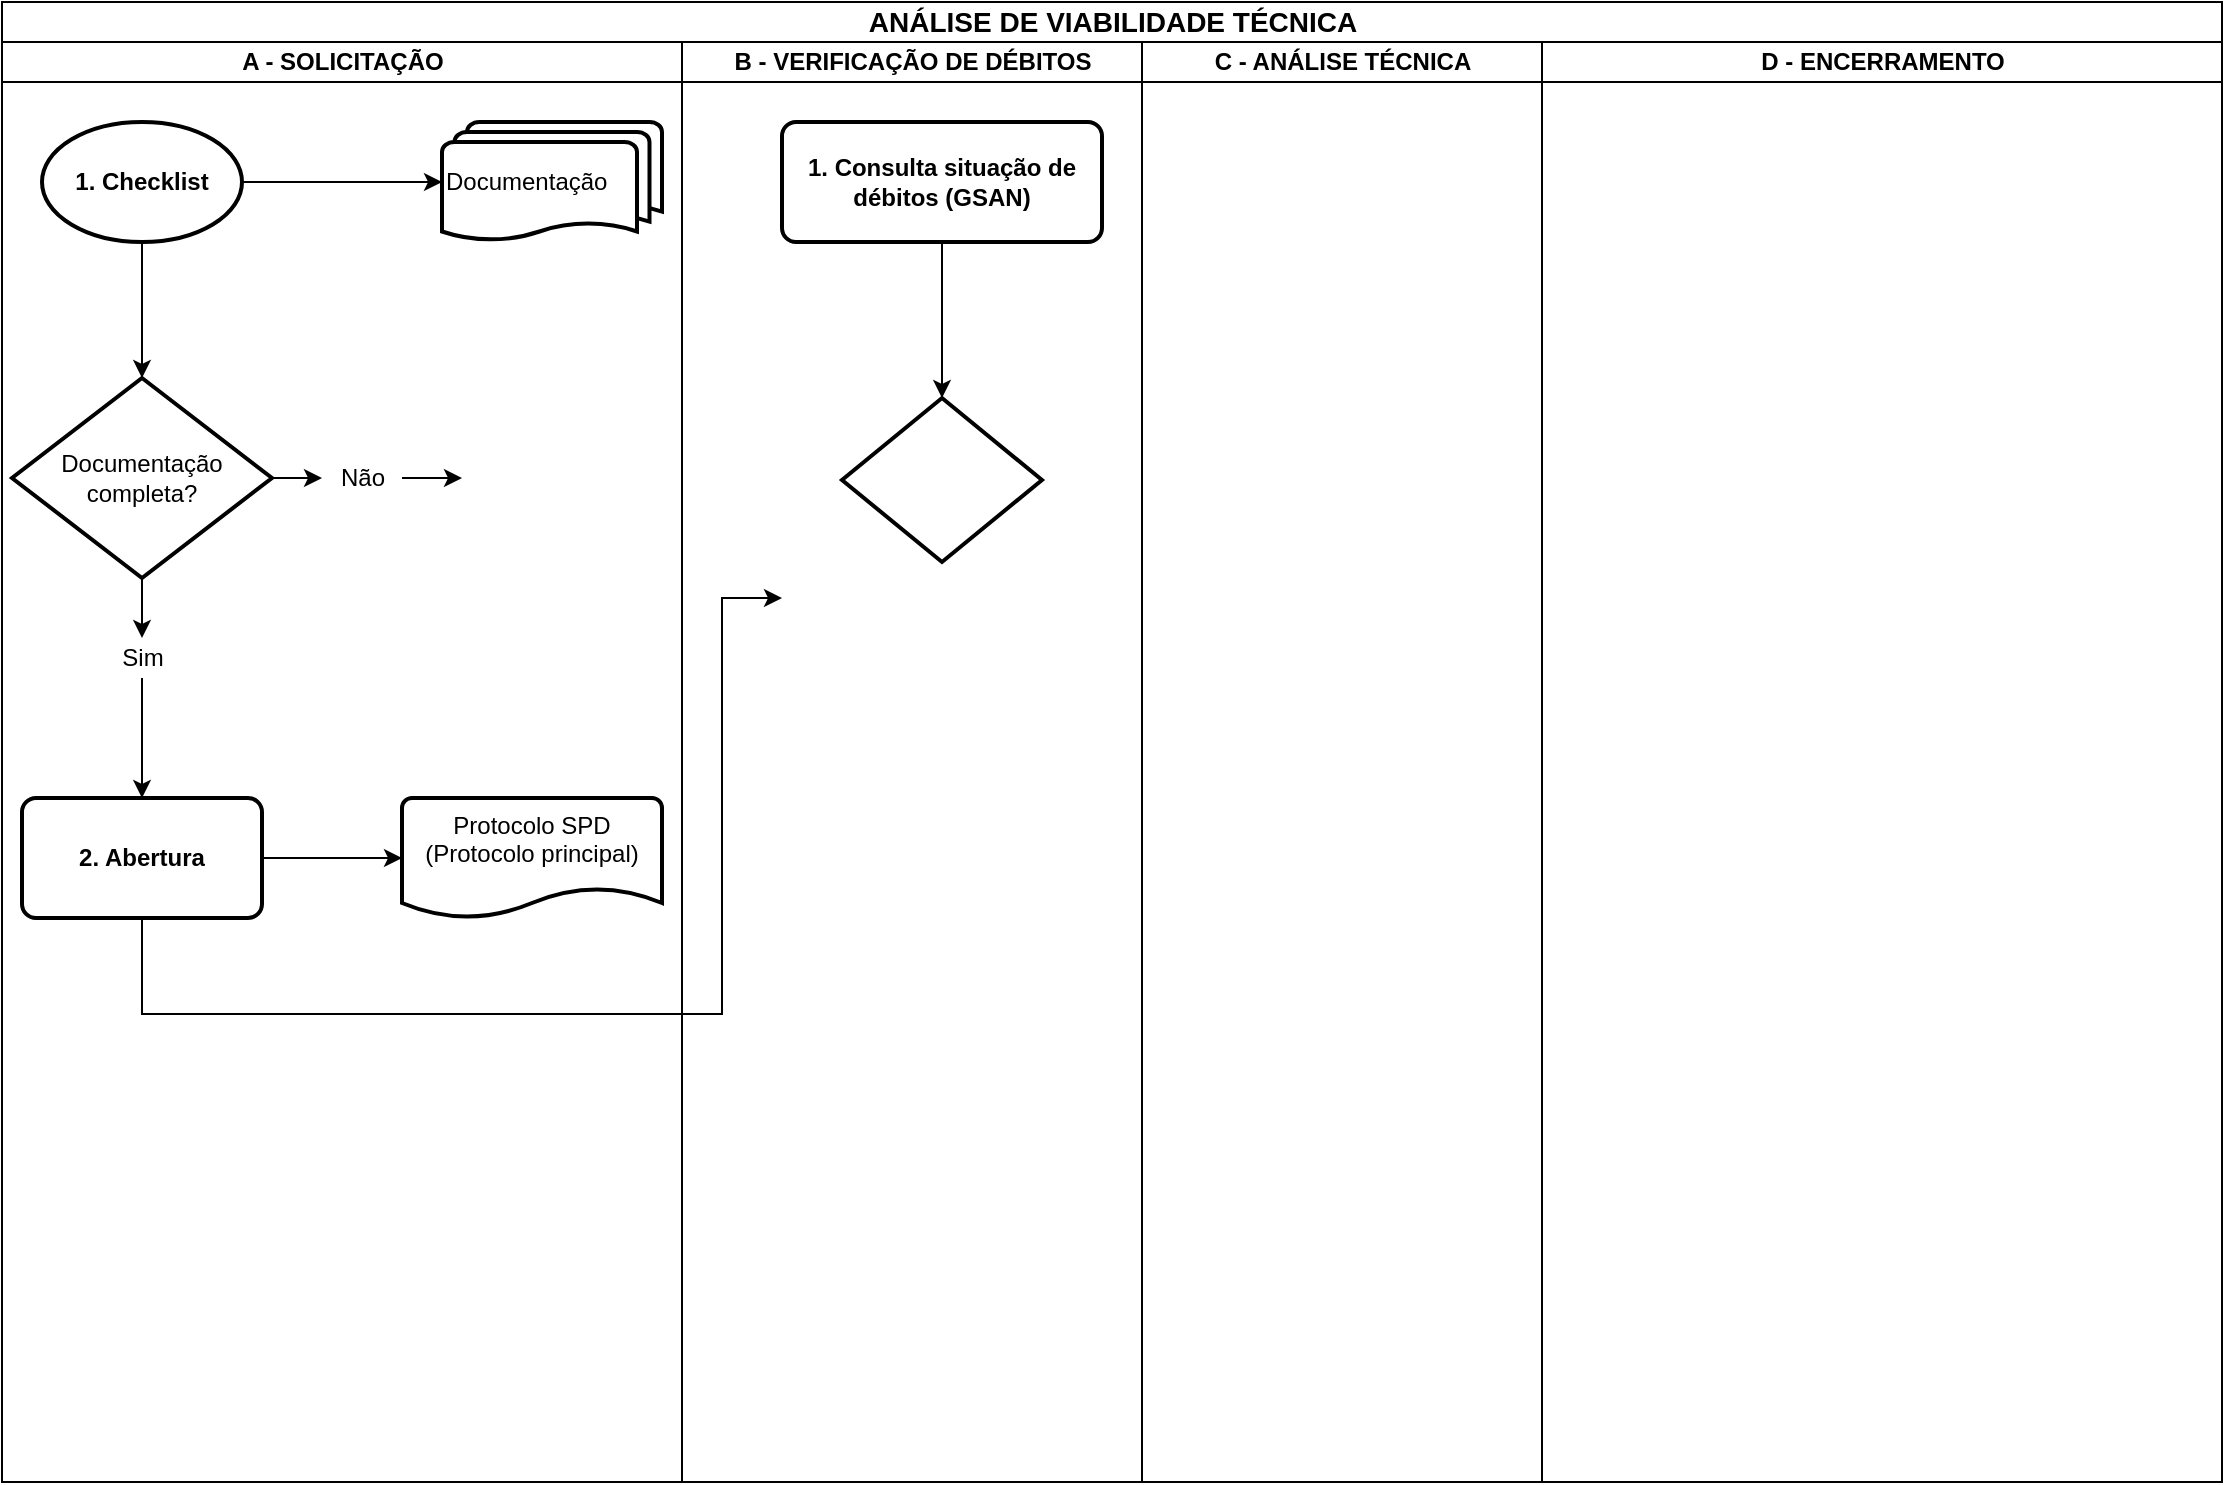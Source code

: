 <mxfile version="12.2.0" type="github" pages="1">
  <diagram id="ghhylSFfgHjQgVcrPekR" name="Page-1">
    <mxGraphModel dx="928" dy="552" grid="1" gridSize="10" guides="1" tooltips="1" connect="1" arrows="1" fold="1" page="1" pageScale="1" pageWidth="850" pageHeight="1100" math="0" shadow="0">
      <root>
        <mxCell id="0"/>
        <mxCell id="1" parent="0"/>
        <mxCell id="JzE6JeNeijgl-ERopNni-44" value="&lt;font style=&quot;font-size: 14px&quot;&gt;ANÁLISE DE VIABILIDADE TÉCNICA&lt;/font&gt;" style="swimlane;html=1;childLayout=stackLayout;resizeParent=1;resizeParentMax=0;startSize=20;fontFamily=Arial;" vertex="1" parent="1">
          <mxGeometry x="20" y="22" width="1110" height="740" as="geometry"/>
        </mxCell>
        <mxCell id="JzE6JeNeijgl-ERopNni-63" value="" style="edgeStyle=orthogonalEdgeStyle;rounded=0;orthogonalLoop=1;jettySize=auto;html=1;fontFamily=Arial;entryX=0;entryY=0.5;entryDx=0;entryDy=0;" edge="1" parent="JzE6JeNeijgl-ERopNni-44" source="JzE6JeNeijgl-ERopNni-53">
          <mxGeometry relative="1" as="geometry">
            <mxPoint x="390" y="298" as="targetPoint"/>
            <Array as="points">
              <mxPoint x="70" y="506"/>
              <mxPoint x="360" y="506"/>
              <mxPoint x="360" y="298"/>
            </Array>
          </mxGeometry>
        </mxCell>
        <mxCell id="JzE6JeNeijgl-ERopNni-45" value="A - SOLICITAÇÃO" style="swimlane;html=1;startSize=20;fontFamily=Arial;" vertex="1" parent="JzE6JeNeijgl-ERopNni-44">
          <mxGeometry y="20" width="340" height="720" as="geometry"/>
        </mxCell>
        <mxCell id="JzE6JeNeijgl-ERopNni-52" value="" style="edgeStyle=orthogonalEdgeStyle;rounded=0;orthogonalLoop=1;jettySize=auto;html=1;fontFamily=Arial;" edge="1" parent="JzE6JeNeijgl-ERopNni-45" source="JzE6JeNeijgl-ERopNni-50" target="JzE6JeNeijgl-ERopNni-67">
          <mxGeometry relative="1" as="geometry">
            <mxPoint x="110" y="150" as="targetPoint"/>
          </mxGeometry>
        </mxCell>
        <mxCell id="JzE6JeNeijgl-ERopNni-59" style="edgeStyle=orthogonalEdgeStyle;rounded=0;orthogonalLoop=1;jettySize=auto;html=1;entryX=0;entryY=0.5;entryDx=0;entryDy=0;entryPerimeter=0;fontFamily=Arial;" edge="1" parent="JzE6JeNeijgl-ERopNni-45" source="JzE6JeNeijgl-ERopNni-50" target="JzE6JeNeijgl-ERopNni-58">
          <mxGeometry relative="1" as="geometry"/>
        </mxCell>
        <mxCell id="JzE6JeNeijgl-ERopNni-50" value="1. Checklist" style="strokeWidth=2;html=1;shape=mxgraph.flowchart.start_1;whiteSpace=wrap;fontFamily=Arial;fontStyle=1" vertex="1" parent="JzE6JeNeijgl-ERopNni-45">
          <mxGeometry x="20" y="40" width="100" height="60" as="geometry"/>
        </mxCell>
        <mxCell id="JzE6JeNeijgl-ERopNni-56" value="" style="edgeStyle=orthogonalEdgeStyle;rounded=0;orthogonalLoop=1;jettySize=auto;html=1;fontFamily=Arial;entryX=0;entryY=0.5;entryDx=0;entryDy=0;entryPerimeter=0;" edge="1" parent="JzE6JeNeijgl-ERopNni-45" source="JzE6JeNeijgl-ERopNni-53" target="JzE6JeNeijgl-ERopNni-57">
          <mxGeometry relative="1" as="geometry">
            <mxPoint x="250" y="408" as="targetPoint"/>
          </mxGeometry>
        </mxCell>
        <mxCell id="JzE6JeNeijgl-ERopNni-53" value="2. Abertura" style="rounded=1;whiteSpace=wrap;html=1;absoluteArcSize=1;arcSize=14;strokeWidth=2;fontFamily=Arial;fontStyle=1" vertex="1" parent="JzE6JeNeijgl-ERopNni-45">
          <mxGeometry x="10" y="378" width="120" height="60" as="geometry"/>
        </mxCell>
        <mxCell id="JzE6JeNeijgl-ERopNni-57" value="&lt;div&gt;Protocolo SPD&lt;/div&gt;&lt;div&gt;(Protocolo principal)&lt;br&gt;&lt;/div&gt;" style="strokeWidth=2;html=1;shape=mxgraph.flowchart.document2;whiteSpace=wrap;size=0.25;fontFamily=Arial;verticalAlign=top;" vertex="1" parent="JzE6JeNeijgl-ERopNni-45">
          <mxGeometry x="200" y="378" width="130" height="60" as="geometry"/>
        </mxCell>
        <mxCell id="JzE6JeNeijgl-ERopNni-58" value="&lt;div align=&quot;left&quot;&gt;Documentação&lt;/div&gt;" style="strokeWidth=2;html=1;shape=mxgraph.flowchart.multi-document;whiteSpace=wrap;fontFamily=Arial;align=left;verticalAlign=middle;" vertex="1" parent="JzE6JeNeijgl-ERopNni-45">
          <mxGeometry x="220" y="40" width="110" height="60" as="geometry"/>
        </mxCell>
        <mxCell id="JzE6JeNeijgl-ERopNni-68" style="edgeStyle=orthogonalEdgeStyle;rounded=0;orthogonalLoop=1;jettySize=auto;html=1;entryX=0.5;entryY=0;entryDx=0;entryDy=0;fontFamily=Arial;" edge="1" parent="JzE6JeNeijgl-ERopNni-45" source="JzE6JeNeijgl-ERopNni-69" target="JzE6JeNeijgl-ERopNni-53">
          <mxGeometry relative="1" as="geometry"/>
        </mxCell>
        <mxCell id="JzE6JeNeijgl-ERopNni-67" value="Documentação completa?" style="strokeWidth=2;html=1;shape=mxgraph.flowchart.decision;whiteSpace=wrap;fontFamily=Arial;" vertex="1" parent="JzE6JeNeijgl-ERopNni-45">
          <mxGeometry x="5" y="168" width="130" height="100" as="geometry"/>
        </mxCell>
        <mxCell id="JzE6JeNeijgl-ERopNni-69" value="Sim" style="text;html=1;resizable=0;autosize=1;align=center;verticalAlign=middle;points=[];fillColor=none;strokeColor=none;rounded=0;fontFamily=Arial;" vertex="1" parent="JzE6JeNeijgl-ERopNni-45">
          <mxGeometry x="50" y="298" width="40" height="20" as="geometry"/>
        </mxCell>
        <mxCell id="JzE6JeNeijgl-ERopNni-71" style="edgeStyle=orthogonalEdgeStyle;rounded=0;orthogonalLoop=1;jettySize=auto;html=1;entryX=0.5;entryY=0;entryDx=0;entryDy=0;fontFamily=Arial;" edge="1" parent="JzE6JeNeijgl-ERopNni-45" source="JzE6JeNeijgl-ERopNni-67" target="JzE6JeNeijgl-ERopNni-69">
          <mxGeometry relative="1" as="geometry">
            <mxPoint x="90" y="310" as="sourcePoint"/>
            <mxPoint x="90" y="420" as="targetPoint"/>
          </mxGeometry>
        </mxCell>
        <mxCell id="JzE6JeNeijgl-ERopNni-73" value="Não" style="text;html=1;resizable=0;autosize=1;align=center;verticalAlign=middle;points=[];fillColor=none;strokeColor=none;rounded=0;fontFamily=Arial;" vertex="1" parent="JzE6JeNeijgl-ERopNni-45">
          <mxGeometry x="160" y="208" width="40" height="20" as="geometry"/>
        </mxCell>
        <mxCell id="JzE6JeNeijgl-ERopNni-74" style="edgeStyle=orthogonalEdgeStyle;rounded=0;orthogonalLoop=1;jettySize=auto;html=1;fontFamily=Arial;" edge="1" parent="JzE6JeNeijgl-ERopNni-45" source="JzE6JeNeijgl-ERopNni-67" target="JzE6JeNeijgl-ERopNni-73">
          <mxGeometry relative="1" as="geometry">
            <mxPoint x="230" y="218" as="targetPoint"/>
            <mxPoint x="135" y="218" as="sourcePoint"/>
          </mxGeometry>
        </mxCell>
        <mxCell id="JzE6JeNeijgl-ERopNni-46" value="B - VERIFICAÇÃO DE DÉBITOS" style="swimlane;html=1;startSize=20;fontFamily=Arial;" vertex="1" parent="JzE6JeNeijgl-ERopNni-44">
          <mxGeometry x="340" y="20" width="230" height="720" as="geometry"/>
        </mxCell>
        <mxCell id="JzE6JeNeijgl-ERopNni-65" value="" style="edgeStyle=orthogonalEdgeStyle;rounded=0;orthogonalLoop=1;jettySize=auto;html=1;fontFamily=Arial;entryX=0.5;entryY=0;entryDx=0;entryDy=0;entryPerimeter=0;" edge="1" parent="JzE6JeNeijgl-ERopNni-46" source="JzE6JeNeijgl-ERopNni-60" target="JzE6JeNeijgl-ERopNni-66">
          <mxGeometry relative="1" as="geometry">
            <mxPoint x="90" y="178" as="targetPoint"/>
          </mxGeometry>
        </mxCell>
        <mxCell id="JzE6JeNeijgl-ERopNni-60" value="&lt;font style=&quot;font-size: 12px&quot; face=&quot;Arial&quot;&gt;1. &lt;span style=&quot;background-color: transparent ; font-weight: 700 ; font-variant: normal ; text-decoration: none ; vertical-align: baseline ; white-space: pre-wrap&quot; id=&quot;docs-internal-guid-7abce273-7fff-0287-8ae0-c73eb1ac15d4&quot;&gt;Consulta situação de débitos (GSAN)&lt;/span&gt;&lt;/font&gt;" style="rounded=1;whiteSpace=wrap;html=1;absoluteArcSize=1;arcSize=14;strokeWidth=2;fontFamily=Arial;fontStyle=1" vertex="1" parent="JzE6JeNeijgl-ERopNni-46">
          <mxGeometry x="50" y="40" width="160" height="60" as="geometry"/>
        </mxCell>
        <mxCell id="JzE6JeNeijgl-ERopNni-66" value="" style="strokeWidth=2;html=1;shape=mxgraph.flowchart.decision;whiteSpace=wrap;fontFamily=Arial;" vertex="1" parent="JzE6JeNeijgl-ERopNni-46">
          <mxGeometry x="80" y="178" width="100" height="82" as="geometry"/>
        </mxCell>
        <mxCell id="JzE6JeNeijgl-ERopNni-47" value="C - ANÁLISE TÉCNICA" style="swimlane;html=1;startSize=20;fontFamily=Arial;" vertex="1" parent="JzE6JeNeijgl-ERopNni-44">
          <mxGeometry x="570" y="20" width="200" height="720" as="geometry"/>
        </mxCell>
        <mxCell id="JzE6JeNeijgl-ERopNni-48" value="D - ENCERRAMENTO" style="swimlane;html=1;startSize=20;fontFamily=Arial;" vertex="1" parent="JzE6JeNeijgl-ERopNni-44">
          <mxGeometry x="770" y="20" width="340" height="720" as="geometry"/>
        </mxCell>
        <mxCell id="JzE6JeNeijgl-ERopNni-72" style="edgeStyle=orthogonalEdgeStyle;rounded=0;orthogonalLoop=1;jettySize=auto;html=1;fontFamily=Arial;" edge="1" parent="1" source="JzE6JeNeijgl-ERopNni-73">
          <mxGeometry relative="1" as="geometry">
            <mxPoint x="250" y="260" as="targetPoint"/>
          </mxGeometry>
        </mxCell>
      </root>
    </mxGraphModel>
  </diagram>
</mxfile>

